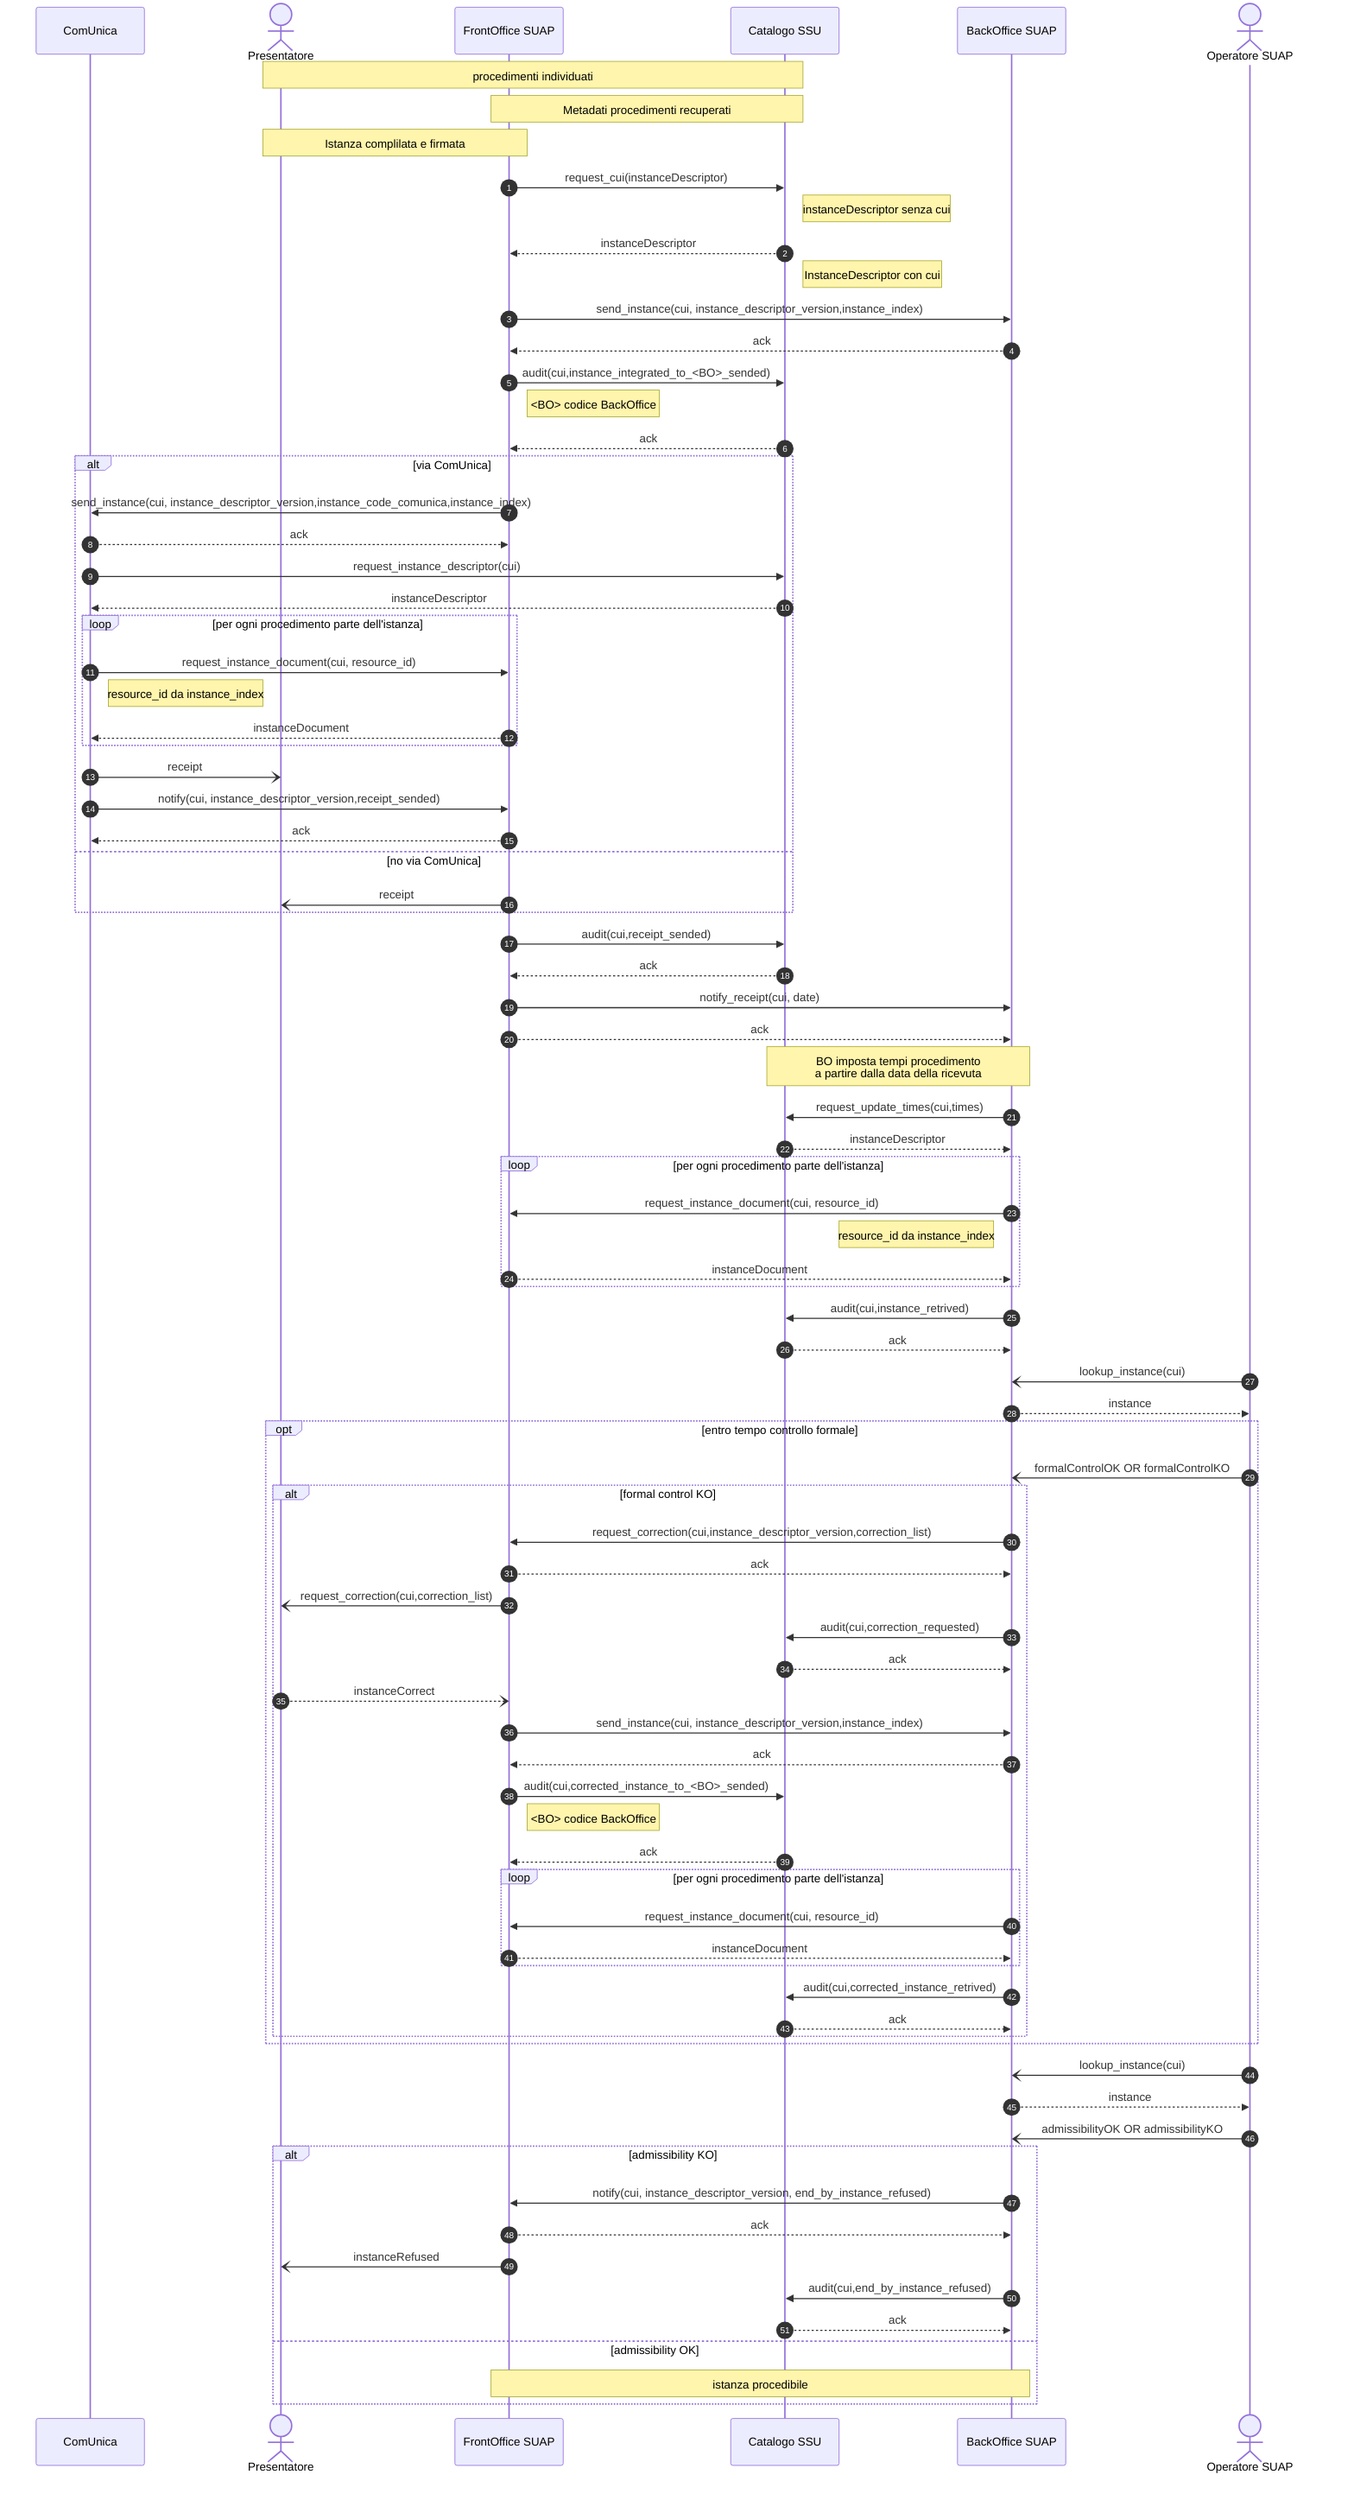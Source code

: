sequenceDiagram
    autonumber
    
    participant CU as ComUnica
    actor P as Presentatore    
    participant F as FrontOffice SUAP
    participant C as Catalogo SSU    
    participant B as BackOffice SUAP    
    actor O as Operatore SUAP    
   
    note over P,C: procedimenti individuati
    note over F,C: Metadati procedimenti recuperati
    note over P,F: Istanza complilata e firmata
    
   
    F ->> C: request_cui(instanceDescriptor)
    note right of C: instanceDescriptor senza cui
    C -->> F: instanceDescriptor
    note right of C: InstanceDescriptor con cui

    F ->> B: send_instance(cui, instance_descriptor_version,instance_index)
    B -->> F: ack
    F ->> C: audit(cui,instance_integrated_to_<BO>_sended)
    note right of F: <BO> codice BackOffice
    C -->> F: ack

    alt via ComUnica
	    F ->> CU: send_instance(cui, instance_descriptor_version,instance_code_comunica,instance_index)
		CU -->> F: ack
		CU ->> C: request_instance_descriptor(cui)
		C -->> CU: instanceDescriptor
		
        loop per ogni procedimento parte dell'istanza
        CU ->> F:  request_instance_document(cui, resource_id)
        note right of CU: resource_id da instance_index
        F -->> CU: instanceDocument
        end
        
        CU -) P: receipt
        CU ->> F: notify(cui, instance_descriptor_version,receipt_sended)
        F -->> CU: ack
    else no via ComUnica
        F -) P: receipt
    end

    F ->> C: audit(cui,receipt_sended)
    C -->> F: ack

    F ->> B: notify_receipt(cui, date)
    F -->> B: ack
    
    note over  B,C: BO imposta tempi procedimento<br/>a partire dalla data della ricevuta
    B ->> C: request_update_times(cui,times)
    C -->> B: instanceDescriptor

    loop per ogni procedimento parte dell'istanza 
    B ->> F: request_instance_document(cui, resource_id)
    note left of B: resource_id da instance_index
    F -->> B: instanceDocument
    end
    B ->> C: audit(cui,instance_retrived)
    C -->> B: ack
    

    O -) B: lookup_instance(cui)
    B -->> O: instance
        
    opt entro tempo controllo formale
        O -) B: formalControlOK OR formalControlKO
        alt formal control KO
            B ->> F: request_correction(cui,instance_descriptor_version,correction_list)
            F -->> B: ack
            F -) P: request_correction(cui,correction_list)
            B ->> C: audit(cui,correction_requested)
            C -->> B: ack
            P --) F: instanceCorrect
            F ->> B: send_instance(cui, instance_descriptor_version,instance_index)
            B -->> F: ack
            F ->> C: audit(cui,corrected_instance_to_<BO>_sended)
            note right of F: <BO> codice BackOffice
            C -->> F: ack
            loop per ogni procedimento parte dell'istanza 
            B ->> F: request_instance_document(cui, resource_id)
            F -->> B: instanceDocument
            end
            B ->> C: audit(cui,corrected_instance_retrived)
            C -->> B: ack           
        end
    end

    O -) B: lookup_instance(cui)
    B -->> O: instance
    O -) B: admissibilityOK OR admissibilityKO
    
    alt admissibility KO
        B ->> F: notify(cui, instance_descriptor_version, end_by_instance_refused)
        F -->> B: ack
        F -) P: instanceRefused            
        B ->> C: audit(cui,end_by_instance_refused)
        C -->> B: ack                        
    else admissibility OK
        
    Note over B,F: istanza procedibile
       
end